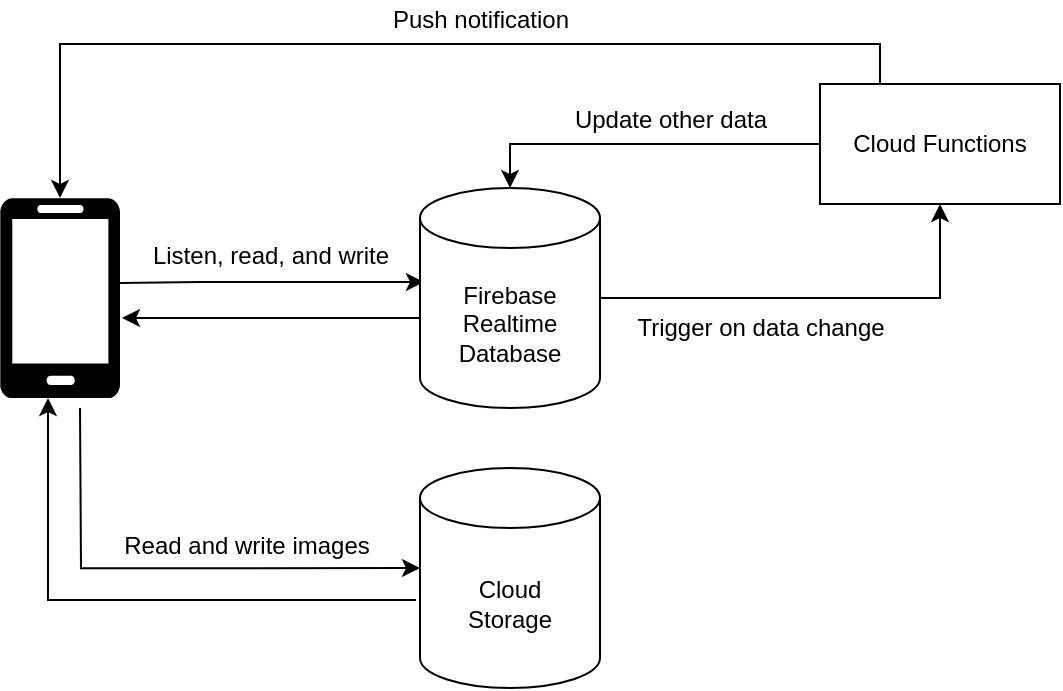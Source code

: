 <mxfile version="15.7.0" type="device"><diagram id="Zw_1Z0DcrBvgzOCtkO_-" name="Page-1"><mxGraphModel dx="1425" dy="771" grid="1" gridSize="10" guides="1" tooltips="1" connect="1" arrows="1" fold="1" page="1" pageScale="1" pageWidth="827" pageHeight="1169" math="0" shadow="0"><root><mxCell id="0"/><mxCell id="1" parent="0"/><mxCell id="L1F262inEeruwseu7eK0-3" style="edgeStyle=orthogonalEdgeStyle;rounded=0;orthogonalLoop=1;jettySize=auto;html=1;exitX=1;exitY=0.5;exitDx=0;exitDy=0;exitPerimeter=0;entryX=0.5;entryY=1;entryDx=0;entryDy=0;" edge="1" parent="1" source="L1F262inEeruwseu7eK0-1" target="L1F262inEeruwseu7eK0-2"><mxGeometry relative="1" as="geometry"/></mxCell><mxCell id="L1F262inEeruwseu7eK0-11" style="edgeStyle=orthogonalEdgeStyle;rounded=0;orthogonalLoop=1;jettySize=auto;html=1;exitX=0;exitY=0;exitDx=0;exitDy=35;exitPerimeter=0;startArrow=classic;startFill=1;endArrow=none;endFill=0;entryX=0.967;entryY=0.445;entryDx=0;entryDy=0;entryPerimeter=0;" edge="1" parent="1"><mxGeometry relative="1" as="geometry"><mxPoint x="401.99" y="307" as="sourcePoint"/><mxPoint x="250.01" y="307.5" as="targetPoint"/><Array as="points"><mxPoint x="289.99" y="307.5"/><mxPoint x="289.99" y="307.5"/></Array></mxGeometry></mxCell><mxCell id="L1F262inEeruwseu7eK0-12" style="edgeStyle=orthogonalEdgeStyle;rounded=0;orthogonalLoop=1;jettySize=auto;html=1;startArrow=none;startFill=0;endArrow=classic;endFill=1;" edge="1" parent="1"><mxGeometry relative="1" as="geometry"><mxPoint x="401" y="325" as="sourcePoint"/><mxPoint x="251" y="325" as="targetPoint"/><Array as="points"><mxPoint x="401" y="325"/></Array></mxGeometry></mxCell><mxCell id="L1F262inEeruwseu7eK0-1" value="Firebase&lt;br&gt;Realtime&lt;br&gt;Database" style="shape=cylinder3;whiteSpace=wrap;html=1;boundedLbl=1;backgroundOutline=1;size=15;" vertex="1" parent="1"><mxGeometry x="400" y="260" width="90" height="110" as="geometry"/></mxCell><mxCell id="L1F262inEeruwseu7eK0-4" style="edgeStyle=orthogonalEdgeStyle;rounded=0;orthogonalLoop=1;jettySize=auto;html=1;exitX=0;exitY=0.5;exitDx=0;exitDy=0;entryX=0.5;entryY=0;entryDx=0;entryDy=0;entryPerimeter=0;" edge="1" parent="1" source="L1F262inEeruwseu7eK0-2" target="L1F262inEeruwseu7eK0-1"><mxGeometry relative="1" as="geometry"/></mxCell><mxCell id="L1F262inEeruwseu7eK0-16" style="edgeStyle=orthogonalEdgeStyle;rounded=0;orthogonalLoop=1;jettySize=auto;html=1;exitX=0.25;exitY=0;exitDx=0;exitDy=0;entryX=0.5;entryY=0;entryDx=0;entryDy=0;entryPerimeter=0;startArrow=none;startFill=0;endArrow=classic;endFill=1;" edge="1" parent="1" source="L1F262inEeruwseu7eK0-2" target="L1F262inEeruwseu7eK0-7"><mxGeometry relative="1" as="geometry"/></mxCell><mxCell id="L1F262inEeruwseu7eK0-2" value="Cloud Functions" style="rounded=0;whiteSpace=wrap;html=1;" vertex="1" parent="1"><mxGeometry x="600" y="208" width="120" height="60" as="geometry"/></mxCell><mxCell id="L1F262inEeruwseu7eK0-5" value="Trigger on data change" style="text;html=1;resizable=0;autosize=1;align=center;verticalAlign=middle;points=[];fillColor=none;strokeColor=none;rounded=0;" vertex="1" parent="1"><mxGeometry x="500" y="320" width="140" height="20" as="geometry"/></mxCell><mxCell id="L1F262inEeruwseu7eK0-6" value="Update other data" style="text;html=1;resizable=0;autosize=1;align=center;verticalAlign=middle;points=[];fillColor=none;strokeColor=none;rounded=0;" vertex="1" parent="1"><mxGeometry x="470" y="216" width="110" height="20" as="geometry"/></mxCell><mxCell id="L1F262inEeruwseu7eK0-7" value="" style="verticalLabelPosition=bottom;html=1;verticalAlign=top;align=center;strokeColor=none;fillColor=#000000;shape=mxgraph.azure.mobile;pointerEvents=1;" vertex="1" parent="1"><mxGeometry x="190" y="265" width="60" height="100" as="geometry"/></mxCell><mxCell id="L1F262inEeruwseu7eK0-13" value="Listen, read, and write" style="text;html=1;resizable=0;autosize=1;align=center;verticalAlign=middle;points=[];fillColor=none;strokeColor=none;rounded=0;" vertex="1" parent="1"><mxGeometry x="260" y="284" width="130" height="20" as="geometry"/></mxCell><mxCell id="L1F262inEeruwseu7eK0-17" value="Push notification" style="text;html=1;resizable=0;autosize=1;align=center;verticalAlign=middle;points=[];fillColor=none;strokeColor=none;rounded=0;" vertex="1" parent="1"><mxGeometry x="380" y="166" width="100" height="20" as="geometry"/></mxCell><mxCell id="L1F262inEeruwseu7eK0-22" style="edgeStyle=orthogonalEdgeStyle;rounded=0;orthogonalLoop=1;jettySize=auto;html=1;exitX=-0.022;exitY=0.6;exitDx=0;exitDy=0;exitPerimeter=0;entryX=0.4;entryY=1;entryDx=0;entryDy=0;entryPerimeter=0;startArrow=none;startFill=0;endArrow=classic;endFill=1;" edge="1" parent="1" source="L1F262inEeruwseu7eK0-19" target="L1F262inEeruwseu7eK0-7"><mxGeometry relative="1" as="geometry"/></mxCell><mxCell id="L1F262inEeruwseu7eK0-24" style="edgeStyle=orthogonalEdgeStyle;rounded=0;orthogonalLoop=1;jettySize=auto;html=1;exitX=0;exitY=0.455;exitDx=0;exitDy=0;exitPerimeter=0;startArrow=classic;startFill=1;endArrow=none;endFill=0;" edge="1" parent="1" source="L1F262inEeruwseu7eK0-19"><mxGeometry relative="1" as="geometry"><mxPoint x="230" y="370" as="targetPoint"/></mxGeometry></mxCell><mxCell id="L1F262inEeruwseu7eK0-19" value="Cloud&lt;br&gt;Storage" style="shape=cylinder3;whiteSpace=wrap;html=1;boundedLbl=1;backgroundOutline=1;size=15;" vertex="1" parent="1"><mxGeometry x="400" y="400" width="90" height="110" as="geometry"/></mxCell><mxCell id="L1F262inEeruwseu7eK0-23" value="Read and write images" style="text;html=1;resizable=0;autosize=1;align=center;verticalAlign=middle;points=[];fillColor=none;strokeColor=none;rounded=0;" vertex="1" parent="1"><mxGeometry x="243" y="429" width="140" height="20" as="geometry"/></mxCell></root></mxGraphModel></diagram></mxfile>